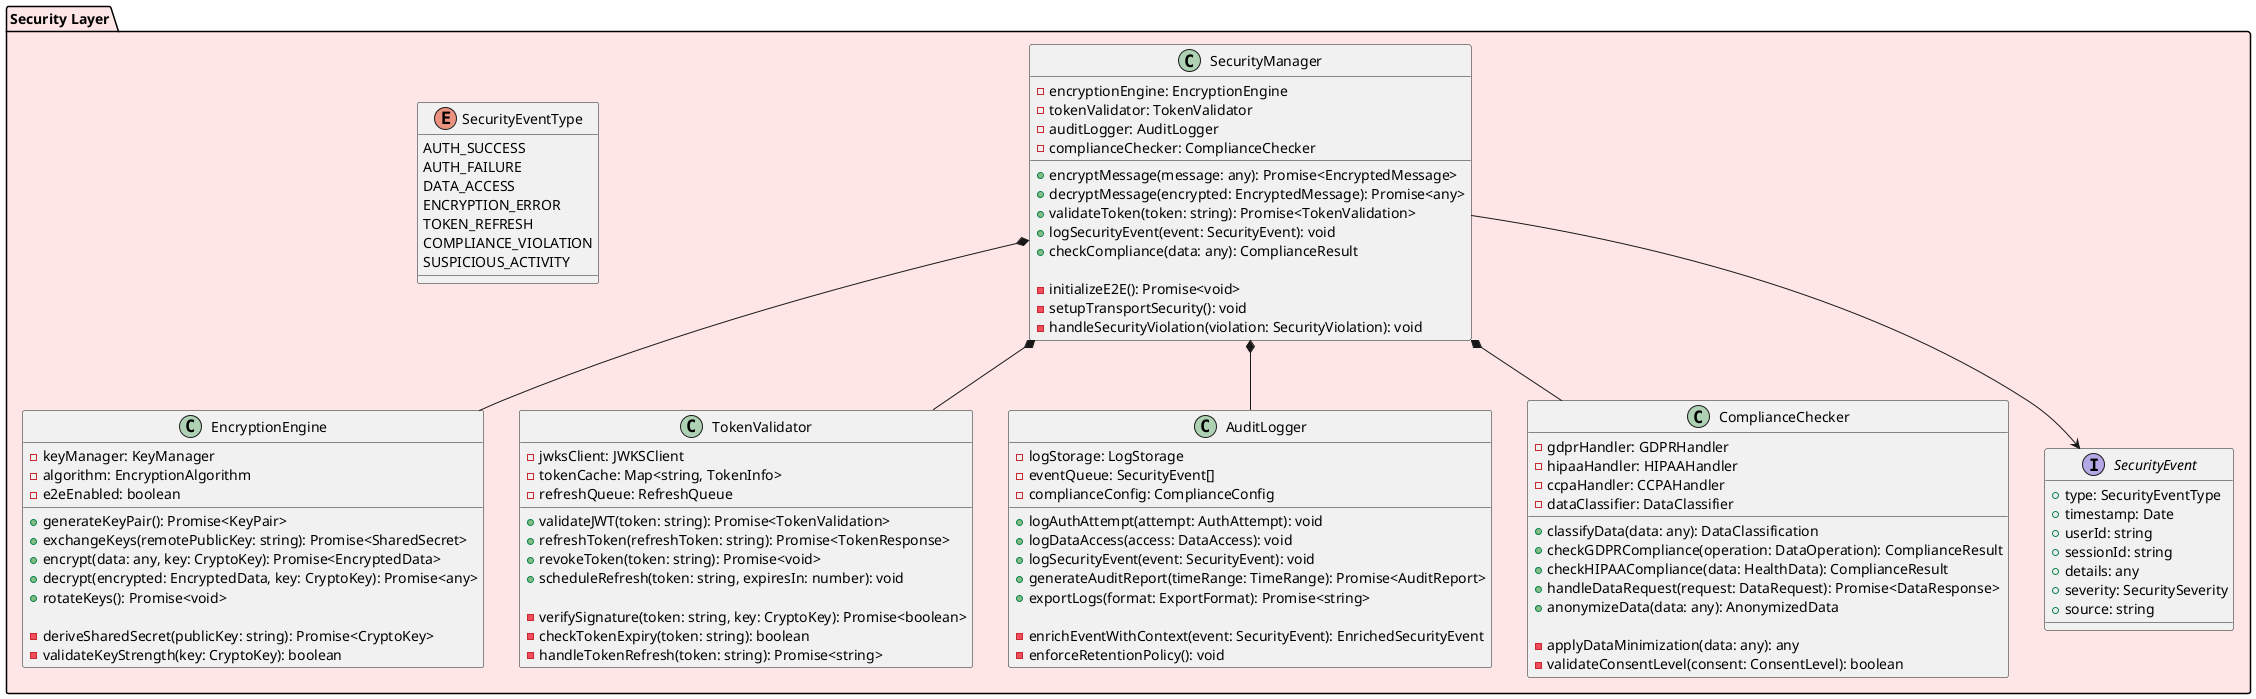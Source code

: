 @startuml enhanced-security
package "Security Layer" as SecurityLayer #FFE6E6 {
  class SecurityManager {
    -encryptionEngine: EncryptionEngine
    -tokenValidator: TokenValidator
    -auditLogger: AuditLogger
    -complianceChecker: ComplianceChecker
    
    +encryptMessage(message: any): Promise<EncryptedMessage>
    +decryptMessage(encrypted: EncryptedMessage): Promise<any>
    +validateToken(token: string): Promise<TokenValidation>
    +logSecurityEvent(event: SecurityEvent): void
    +checkCompliance(data: any): ComplianceResult
    
    -initializeE2E(): Promise<void>
    -setupTransportSecurity(): void
    -handleSecurityViolation(violation: SecurityViolation): void
  }

  class EncryptionEngine {
    -keyManager: KeyManager
    -algorithm: EncryptionAlgorithm
    -e2eEnabled: boolean
    
    +generateKeyPair(): Promise<KeyPair>
    +exchangeKeys(remotePublicKey: string): Promise<SharedSecret>
    +encrypt(data: any, key: CryptoKey): Promise<EncryptedData>
    +decrypt(encrypted: EncryptedData, key: CryptoKey): Promise<any>
    +rotateKeys(): Promise<void>
    
    -deriveSharedSecret(publicKey: string): Promise<CryptoKey>
    -validateKeyStrength(key: CryptoKey): boolean
  }

  class TokenValidator {
    -jwksClient: JWKSClient
    -tokenCache: Map<string, TokenInfo>
    -refreshQueue: RefreshQueue
    
    +validateJWT(token: string): Promise<TokenValidation>
    +refreshToken(refreshToken: string): Promise<TokenResponse>
    +revokeToken(token: string): Promise<void>
    +scheduleRefresh(token: string, expiresIn: number): void
    
    -verifySignature(token: string, key: CryptoKey): Promise<boolean>
    -checkTokenExpiry(token: string): boolean
    -handleTokenRefresh(token: string): Promise<string>
  }

  class AuditLogger {
    -logStorage: LogStorage
    -eventQueue: SecurityEvent[]
    -complianceConfig: ComplianceConfig
    
    +logAuthAttempt(attempt: AuthAttempt): void
    +logDataAccess(access: DataAccess): void
    +logSecurityEvent(event: SecurityEvent): void
    +generateAuditReport(timeRange: TimeRange): Promise<AuditReport>
    +exportLogs(format: ExportFormat): Promise<string>
    
    -enrichEventWithContext(event: SecurityEvent): EnrichedSecurityEvent
    -enforceRetentionPolicy(): void
  }

  class ComplianceChecker {
    -gdprHandler: GDPRHandler
    -hipaaHandler: HIPAAHandler
    -ccpaHandler: CCPAHandler
    -dataClassifier: DataClassifier
    
    +classifyData(data: any): DataClassification
    +checkGDPRCompliance(operation: DataOperation): ComplianceResult
    +checkHIPAACompliance(data: HealthData): ComplianceResult
    +handleDataRequest(request: DataRequest): Promise<DataResponse>
    +anonymizeData(data: any): AnonymizedData
    
    -applyDataMinimization(data: any): any
    -validateConsentLevel(consent: ConsentLevel): boolean
  }

  enum SecurityEventType {
    AUTH_SUCCESS
    AUTH_FAILURE
    DATA_ACCESS
    ENCRYPTION_ERROR
    TOKEN_REFRESH
    COMPLIANCE_VIOLATION
    SUSPICIOUS_ACTIVITY
  }

  interface SecurityEvent {
    +type: SecurityEventType
    +timestamp: Date
    +userId: string
    +sessionId: string
    +details: any
    +severity: SecuritySeverity
    +source: string
  }
}

' Security relationships
SecurityManager *-- EncryptionEngine
SecurityManager *-- TokenValidator
SecurityManager *-- AuditLogger
SecurityManager *-- ComplianceChecker
SecurityManager --> SecurityEvent
@enduml

@startuml ai-analytics
package "AI Analytics Layer" as AILayer #E6FFE6 {
  class AIAnalyticsEngine {
    -mlModels: Map<string, MLModel>
    -dataProcessor: DataProcessor
    -predictionService: PredictionService
    -insights: InsightGenerator
    
    +predictQualityDegradation(metrics: NetworkMetrics): Promise<QualityPrediction>
    +analyzeUserBehavior(events: UserEvent[]): Promise<BehaviorAnalysis>
    +optimizeBandwidth(history: BandwidthHistory): Promise<OptimizationSuggestions>
    +calculateBusinessImpact(callData: CallData): Promise<BusinessMetrics>
    
    -trainModel(modelType: string, data: TrainingData): Promise<MLModel>
    -updatePredictions(): Promise<void>
  }

  class QualityPredictor {
    -networkPatternModel: NetworkPatternModel
    -qualityHistoryBuffer: QualityMetric[]
    -predictionWindow: number
    
    +predictNextMinuteQuality(currentMetrics: NetworkMetrics): Promise<QualityForecast>
    +identifyDegradationTriggers(history: QualityHistory): QualityTrigger[]
    +recommendPreventiveActions(prediction: QualityForecast): PreventiveAction[]
    
    -analyzeNetworkPatterns(metrics: NetworkMetrics[]): NetworkPattern
    -calculateConfidenceScore(prediction: any): number
  }

  class ChurnPredictor {
    -behaviorModel: UserBehaviorModel
    -churnIndicators: ChurnIndicator[]
    -riskScorer: RiskScorer
    
    +calculateChurnRisk(user: UserProfile, sessions: CallSession[]): Promise<ChurnRisk>
    +identifyAtRiskUsers(users: UserProfile[]): Promise<AtRiskUser[]>
    +suggestRetentionActions(risk: ChurnRisk): RetentionAction[]
    
    -analyzeCallPatterns(sessions: CallSession[]): CallPattern
    -detectAnomalousUsage(pattern: CallPattern): boolean
  }

  class BandwidthOptimizer {
    -usageAnalyzer: UsageAnalyzer
    -optimizationEngine: OptimizationEngine
    -costCalculator: CostCalculator
    
    +analyzeBandwidthUsage(data: BandwidthData): BandwidthAnalysis
    +optimizeSettings(usage: BandwidthUsage): OptimizedSettings
    +calculateCostSavings(optimization: Optimization): CostSavings
    +predictInfrastructureNeeds(growth: GrowthProjection): InfrastructureRecommendation
    
    -identifyWastage(usage: BandwidthUsage): BandwidthWastage[]
    -optimizeCodecSelection(metrics: QualityMetrics): CodecRecommendation
  }

  class BusinessIntelligence {
    -revenueAnalyzer: RevenueAnalyzer
    -satisfactionTracker: SatisfactionTracker
    -conversionAnalyzer: ConversionAnalyzer
    
    +analyzeRevenueImpact(callQuality: QualityMetrics, revenue: RevenueData): RevenueImpact
    +trackSatisfactionTrends(feedback: UserFeedback[]): SatisfactionTrends
    +analyzeConversionFunnels(sessions: CallSession[]): ConversionAnalysis
    +generateExecutiveDashboard(): Promise<ExecutiveDashboard>
    
    -correlateTechnicalToRevenue(technical: TechnicalMetrics, business: BusinessMetrics): Correlation
    -identifyGrowthOpportunities(data: BusinessData): GrowthOpportunity[]
  }

  interface MLModel {
    +predict(input: any): Promise<Prediction>
    +train(data: TrainingData): Promise<void>
    +evaluate(testData: any): ModelPerformance
    +getConfidence(): number
  }

  interface Prediction {
    +value: any
    +confidence: number
    +timestamp: Date
    +factors: PredictionFactor[]
  }
}

' AI Analytics relationships
AIAnalyticsEngine *-- QualityPredictor
AIAnalyticsEngine *-- ChurnPredictor  
AIAnalyticsEngine *-- BandwidthOptimizer
AIAnalyticsEngine *-- BusinessIntelligence
AIAnalyticsEngine o-- MLModel
QualityPredictor --> Prediction
ChurnPredictor --> Prediction
@enduml

@startuml accessibility-i18n
package "Accessibility & I18n Layer" as A11yLayer #FFF0E6 {
  class AccessibilityManager {
    -screenReaderSupport: ScreenReaderSupport
    -keyboardNavigation: KeyboardNavigation
    -visualAccessibility: VisualAccessibility
    -motorAccessibility: MotorAccessibility
    
    +initializeA11y(config: A11yConfig): Promise<void>
    +announceCallState(state: CallState): void
    +updateAriaLabels(component: UIComponent): void
    +enableHighContrast(): void
    +enableKeyboardMode(): void
    
    -checkA11yCompliance(component: UIComponent): A11yComplianceResult
    -generateA11yReport(): A11yReport
  }

  class ScreenReaderSupport {
    -ariaLiveRegion: HTMLElement
    -announcements: AnnouncementQueue
    -callStateMap: Map<CallState, string>
    
    +announceMessage(message: string, priority: Priority): void
    +announceCallUpdate(update: CallUpdate): void
    +announceQualityChange(quality: QualityMode): void
    +announceParticipantChange(change: ParticipantChange): void
    
    -formatAnnouncementText(event: CallEvent): string
    -manageAnnouncementQueue(): void
  }

  class KeyboardNavigation {
    -focusManager: FocusManager
    -shortcutRegistry: ShortcutRegistry
    -tabOrder: TabOrderManager
    
    +registerShortcuts(shortcuts: Shortcut[]): void
    +manageFocus(direction: FocusDirection): void
    +handleEscapeKey(): void
    +enableSkipLinks(): void
    
    -trapFocus(container: HTMLElement): void
    -restoreFocus(previousElement: HTMLElement): void
  }

  class VisualAccessibility {
    -contrastChecker: ContrastChecker
    -fontScaler: FontScaler
    -colorBlindSupport: ColorBlindSupport
    
    +applyHighContrast(): void
    +scaleFonts(scale: number): void
    +enableColorBlindMode(type: ColorBlindType): void
    +validateContrast(element: HTMLElement): ContrastResult
    
    -adjustColorPalette(palette: ColorPalette): ColorPalette
    -enhanceVisualCues(): void
  }

  class InternationalizationManager {
    -languageDetector: LanguageDetector
    -translator: Translator
    -formatters: LocaleFormatters
    -culturalAdapter: CulturalAdapter
    
    +initializeLocale(locale: string): Promise<void>
    +translateText(key: string, params?: any): string
    +formatDate(date: Date): string
    +formatNumber(number: number): string
    +adaptLayout(locale: string): void
    
    -loadTranslations(locale: string): Promise<Translations>
    -detectUserLocale(): string
    -handleRTLLanguages(): void
  }

  class LocalizationProvider {
    -translationsCache: Map<string, Translations>
    -fallbackChain: string[]
    -interpolationEngine: InterpolationEngine
    
    +getTranslation(key: string, locale: string): string
    +loadLocaleData(locale: string): Promise<LocaleData>
    +validateTranslations(translations: Translations): ValidationResult
    
    -interpolateVariables(text: string, variables: any): string
    -handleMissingTranslations(key: string): string
  }

  class CulturalAdapter {
    -layoutManager: LayoutManager
    -colorMeanings: Map<string, ColorMeaning>
    -interactionPatterns: Map<string, InteractionPattern>
    
    +adaptForCulture(culture: string): CulturalAdaptation
    +adjustColors(culture: string): ColorScheme
    +adaptInteractions(culture: string): InteractionScheme
    +handleLegalRequirements(region: string): LegalCompliance
    
    -detectCulturalPreferences(locale: string): CulturalPreferences
    -applyRegionalSettings(region: string): void
  }

  enum ColorBlindType {
    PROTANOPIA
    DEUTERANOPIA  
    TRITANOPIA
    ACHROMATOPSIA
  }

  enum Priority {
    LOW
    MEDIUM
    HIGH
    URGENT
  }
}

' A11y relationships
AccessibilityManager *-- ScreenReaderSupport
AccessibilityManager *-- KeyboardNavigation
AccessibilityManager *-- VisualAccessibility
InternationalizationManager *-- LocalizationProvider
InternationalizationManager *-- CulturalAdapter
@enduml

@startuml edge-computing
package "Edge Computing Layer" as EdgeLayer #E6F0FF {
  class ServerDiscoveryManager {
    -geoDetector: GeoDetector
    -latencyTester: LatencyTester
    -loadBalancer: ClientLoadBalancer
    -healthMonitor: ServerHealthMonitor
    
    +discoverOptimalServers(userLocation: Location): Promise<ServerList>
    +testServerLatencies(servers: Server[]): Promise<LatencyResults>
    +selectBestServer(candidates: Server[]): Promise<Server>
    +monitorServerHealth(): void
    
    -rankServersByPerformance(servers: Server[], metrics: PerformanceMetrics[]): Server[]
    -handleServerFailover(failedServer: Server): Promise<Server>
  }

  class GeoDetector {
    -ipGeolocation: IPGeolocationService
    -browserGeolocation: GeolocationAPI
    -timeZoneDetector: TimeZoneDetector
    
    +detectUserLocation(): Promise<UserLocation>
    +findNearestRegions(location: Location): Region[]
    +calculateDistance(point1: Location, point2: Location): number
    
    -combineLocationSources(): Location
    -validateLocationAccuracy(location: Location): boolean
  }

  class LatencyTester {
    -testEndpoints: Map<string, TestEndpoint>
    -concurrentTests: number
    -timeoutDuration: number
    
    +testRTT(server: Server): Promise<RTTResult>
    +testBandwidth(server: Server): Promise<BandwidthResult>
    +testJitter(server: Server): Promise<JitterResult>
    +runComprehensiveTest(server: Server): Promise<ServerMetrics>
    
    -performPingTest(endpoint: string): Promise<number>
    -measureThroughput(endpoint: string): Promise<number>
  }

  class ClientLoadBalancer {
    -serverPool: ServerPool
    -weightingAlgorithm: WeightingAlgorithm
    -failoverStrategy: FailoverStrategy
    
    +distributeLoad(servers: Server[]): LoadDistribution
    +calculateServerWeights(metrics: ServerMetrics[]): ServerWeights
    +handleServerUnavailable(server: Server): void
    +rebalanceConnections(): Promise<void>
    
    -applyLoadBalancingAlgorithm(servers: Server[]): Server
    -updateServerScores(server: Server, metrics: Metrics): void
  }

  class KubernetesIntegration {
    -serviceDiscovery: ServiceDiscovery
    -configMapManager: ConfigMapManager
    -healthCheckManager: HealthCheckManager
    -loadBalancerHints: LoadBalancerHints
    
    +discoverServices(namespace: string): Promise<ServiceList>
    +updateConfiguration(config: Configuration): Promise<void>
    +registerHealthChecks(checks: HealthCheck[]): void
    +setLoadBalancerHints(hints: LBHints): void
    
    -watchServiceChanges(): Observable<ServiceChange>
    -handleServiceMeshIntegration(): void
  }

  class EdgeOptimizer {
    -cdnManager: CDNManager
    -cacheStrategy: CacheStrategy
    -contentOptimizer: ContentOptimizer
    
    +optimizeForEdge(content: Content): Promise<OptimizedContent>
    +setupCDNDistribution(assets: Asset[]): Promise<CDNDistribution>
    +cacheStaticResources(resources: Resource[]): void
    +optimizeMediaDelivery(stream: MediaStream): OptimizedStream
    
    -selectOptimalCDNNodes(userLocation: Location): CDNNode[]
    -implementCachingStrategy(content: Content): CacheConfiguration
  }

  interface Server {
    +id: string
    +endpoint: string
    +region: string
    +capabilities: ServerCapabilities
    +currentLoad: number
    +healthScore: number
  }

  interface ServerMetrics {
    +rtt: number
    +bandwidth: number
    +jitter: number
    +packetLoss: number
    +availability: number
    +lastUpdated: Date
  }
}

' Edge Computing relationships
ServerDiscoveryManager *-- GeoDetector
ServerDiscoveryManager *-- LatencyTester
ServerDiscoveryManager *-- ClientLoadBalancer
ServerDiscoveryManager o-- Server
KubernetesIntegration --> Server
EdgeOptimizer --> ServerMetrics
@enduml